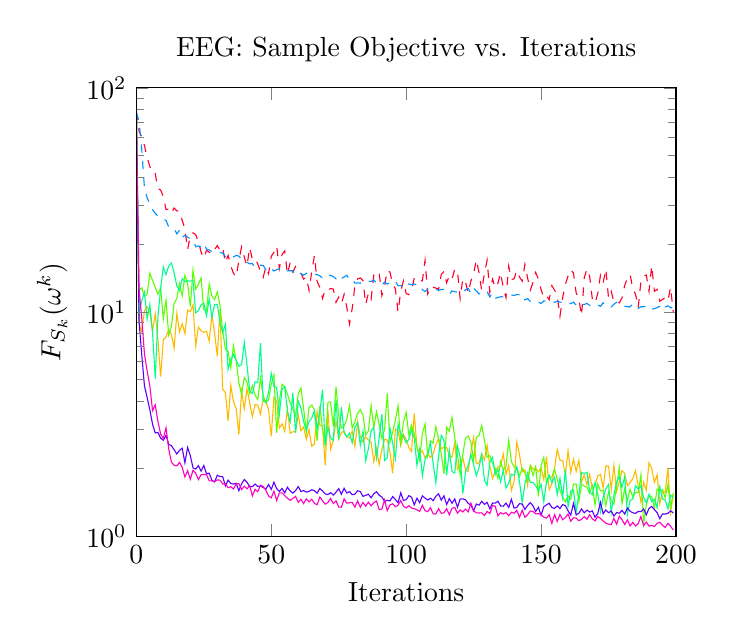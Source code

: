 % This file was created by matplotlib v0.1.0.
% Copyright (c) 2010--2014, Nico Schlömer <nico.schloemer@gmail.com>
% All rights reserved.
% 
% The lastest updates can be retrieved from
% 
% https://github.com/nschloe/matplotlib2tikz
% 
% where you can also submit bug reports and leavecomments.
% 
\begin{tikzpicture}

\definecolor{color1}{rgb}{1,0.728,0}
\definecolor{color0}{rgb}{1,0,0.16}
\definecolor{color3}{rgb}{0,1,0.548}
\definecolor{color2}{rgb}{0.36,1,0}
\definecolor{color5}{rgb}{0.355,0,1}
\definecolor{color4}{rgb}{0,0.562,1}
\definecolor{color6}{rgb}{1,0,0.75}

\begin{axis}[
title={EEG: Sample Objective vs. Iterations},
xlabel={Iterations},
ylabel={$F_{S_k}(\omega^k)$},
xmin=0, xmax=200,
ymin=1, ymax=100,
ymode=log,
axis on top
]
\addplot [color0, dashed]
coordinates {
(0,78.138)
(1,64.012)
(2.0,60.364)
(3,55.307)
(4,48.929)
(5,44.588)
(6.0,41.43)
(7,41.49)
(8,35.499)
(9.0,35.021)
(10,32.739)
(11,28.641)
(12,28.785)
(13,27.594)
(14,29.114)
(15,28.26)
(16,28.16)
(17,25.587)
(18,23.513)
(19,18.987)
(20,21.884)
(21,22.554)
(22,22.144)
(23,20.566)
(24,18.524)
(25,17.372)
(26,18.83)
(27,18.504)
(28,18.116)
(29,18.994)
(30,19.795)
(31,18.829)
(32,19.42)
(33,16.577)
(34,17.899)
(35,16.078)
(36,14.876)
(37,14.361)
(38,16.94)
(39,19.541)
(40,17.613)
(41,16.016)
(42,19.43)
(43,17.165)
(44,17.4)
(45,16.391)
(46,15.136)
(47,14.282)
(48,15.904)
(49,14.818)
(50,17.723)
(51,18.469)
(52,19.711)
(53,15.652)
(54,18.04)
(55,18.727)
(56,14.722)
(57,16.616)
(58,15.088)
(59,15.954)
(60,15.191)
(61,14.931)
(62,14.024)
(63,14.319)
(64,12.485)
(65,15.134)
(66,17.859)
(67,13.691)
(68,12.871)
(69,11.51)
(70,12.625)
(71,12.504)
(72,12.738)
(73,12.663)
(74,11.043)
(75,11.654)
(76,10.91)
(77,11.999)
(78,10.495)
(79,8.834)
(80,10.376)
(81,13.144)
(82,14.069)
(83,14.183)
(84,13.798)
(85,10.808)
(86,12.151)
(87,11.401)
(88,14.602)
(89,14.299)
(90,14.906)
(91,11.84)
(92,13.034)
(93,15.372)
(94,15.053)
(95,13.286)
(96,12.706)
(97,9.992)
(98,12.447)
(99,13.771)
(100,12.086)
(101,11.951)
(102,12.553)
(103,14.174)
(104,14.325)
(105,13.929)
(106,13.767)
(107,17.01)
(108,12.043)
(109,13.004)
(110,12.913)
(111,12.785)
(112,12.634)
(113,14.683)
(114,15.188)
(115,13.509)
(116,14.508)
(117,14.016)
(118,15.564)
(119,15.313)
(120,11.472)
(121,14.128)
(122,13.564)
(123,12.174)
(124,13.773)
(125,14.838)
(126,17.117)
(127,14.953)
(128,12.457)
(129,14.872)
(130,17.029)
(131,12.24)
(132,14.027)
(133,12.835)
(134,13.43)
(135,14.99)
(136,12.786)
(137,11.592)
(138,16.018)
(139,13.963)
(140,14.075)
(141,15.314)
(142,14.321)
(143,13.731)
(144,16.313)
(145,14.189)
(146,12.522)
(147,13.551)
(148,15.013)
(149,14.079)
(150,12.579)
(151,11.571)
(152,11.813)
(153,11.352)
(154,13.116)
(155,12.525)
(156,11.799)
(157,9.574)
(158,11.621)
(159,13.276)
(160,14.477)
(161,15.46)
(162,14.931)
(163,12.183)
(164,11.468)
(165,9.628)
(166,14.219)
(167,15.569)
(168,14.439)
(169,11.399)
(170,10.965)
(171,12.084)
(172,14.575)
(173,13.483)
(174,15.563)
(175,11.536)
(176,12.368)
(177,11.066)
(178,11.175)
(179,10.986)
(180,11.58)
(181,13.16)
(182,14.141)
(183,14.721)
(184,12.641)
(185,12.013)
(186,10.472)
(187,13.697)
(188,14.502)
(189,14.627)
(190,12.369)
(191,16.106)
(192,12.374)
(193,12.625)
(194,11.177)
(195,11.377)
(196,11.61)
(197,11.233)
(198,12.899)
(199,9.906)

};
\addplot [color1]
coordinates {
(0,77.223)
(1,8.912)
(2.0,8.142)
(3,10.116)
(4,10.573)
(5,9.971)
(6.0,8.242)
(7,9.798)
(8,7.515)
(9.0,5.148)
(10,7.536)
(11,7.74)
(12,8.355)
(13,7.937)
(14,6.895)
(15,9.845)
(16,8.162)
(17,8.874)
(18,8.017)
(19,10.194)
(20,10.035)
(21,10.778)
(22,7.08)
(23,8.571)
(24,8.247)
(25,8.13)
(26,8.202)
(27,7.423)
(28,9.73)
(29,8.042)
(30,6.339)
(31,10.315)
(32,4.536)
(33,4.368)
(34,3.271)
(35,4.71)
(36,3.972)
(37,3.71)
(38,2.843)
(39,4.438)
(40,3.703)
(41,4.541)
(42,3.933)
(43,3.422)
(44,3.866)
(45,3.847)
(46,3.499)
(47,4.097)
(48,4.004)
(49,3.662)
(50,2.789)
(51,4.16)
(52,3.98)
(53,3.038)
(54,3.173)
(55,2.937)
(56,3.71)
(57,2.877)
(58,2.922)
(59,2.94)
(60,3.483)
(61,2.951)
(62,3.073)
(63,2.707)
(64,2.985)
(65,2.519)
(66,2.581)
(67,3.597)
(68,3.13)
(69,3.105)
(70,2.073)
(71,3.649)
(72,2.441)
(73,2.684)
(74,3.272)
(75,2.708)
(76,2.906)
(77,2.938)
(78,2.78)
(79,2.742)
(80,2.939)
(81,2.517)
(82,3.243)
(83,2.788)
(84,2.622)
(85,2.778)
(86,2.684)
(87,2.629)
(88,2.152)
(89,2.466)
(90,2.089)
(91,2.443)
(92,2.707)
(93,2.682)
(94,2.374)
(95,1.907)
(96,3.008)
(97,2.96)
(98,2.544)
(99,2.845)
(100,2.699)
(101,2.485)
(102,2.387)
(103,3.531)
(104,2.497)
(105,2.339)
(106,2.405)
(107,2.233)
(108,2.335)
(109,2.245)
(110,2.329)
(111,2.564)
(112,2.729)
(113,2.453)
(114,2.494)
(115,2.492)
(116,2.284)
(117,2.255)
(118,2.604)
(119,1.987)
(120,2.086)
(121,2.244)
(122,1.973)
(123,1.949)
(124,2.373)
(125,2.757)
(126,2.104)
(127,2.127)
(128,2.326)
(129,2.192)
(130,2.541)
(131,2.056)
(132,1.812)
(133,1.951)
(134,2.036)
(135,2.057)
(136,2.329)
(137,1.889)
(138,2.074)
(139,1.603)
(140,1.757)
(141,2.629)
(142,2.314)
(143,1.934)
(144,1.976)
(145,1.682)
(146,2.073)
(147,1.987)
(148,2.008)
(149,1.934)
(150,2.02)
(151,1.789)
(152,2.262)
(153,1.613)
(154,1.711)
(155,2.014)
(156,2.438)
(157,2.187)
(158,2.169)
(159,1.883)
(160,2.402)
(161,1.924)
(162,2.207)
(163,1.947)
(164,2.177)
(165,1.75)
(166,1.878)
(167,1.701)
(168,1.89)
(169,1.636)
(170,1.688)
(171,1.858)
(172,1.889)
(173,1.645)
(174,2.059)
(175,2.054)
(176,1.613)
(177,2.067)
(178,1.582)
(179,1.75)
(180,1.962)
(181,1.905)
(182,1.677)
(183,1.736)
(184,1.806)
(185,1.964)
(186,1.671)
(187,1.42)
(188,1.742)
(189,1.605)
(190,2.126)
(191,2.004)
(192,1.739)
(193,1.878)
(194,1.397)
(195,1.583)
(196,1.571)
(197,2.017)
(198,1.281)
(199,1.524)

};
\addplot [color2]
coordinates {
(0,79.844)
(1,12.478)
(2.0,12.832)
(3,11.737)
(4,12.033)
(5,14.903)
(6.0,13.836)
(7,12.903)
(8,12.006)
(9.0,12.851)
(10,9.328)
(11,11.286)
(12,7.888)
(13,8.642)
(14,10.935)
(15,11.478)
(16,13.415)
(17,11.808)
(18,14.585)
(19,13.459)
(20,10.581)
(21,15.381)
(22,12.643)
(23,13.286)
(24,14.195)
(25,10.232)
(26,10.116)
(27,13.347)
(28,11.774)
(29,11.372)
(30,12.31)
(31,10.721)
(32,8.277)
(33,6.816)
(34,6.707)
(35,5.639)
(36,7.078)
(37,6.062)
(38,4.837)
(39,4.296)
(40,5.101)
(41,4.874)
(42,4.319)
(43,4.688)
(44,4.263)
(45,4.072)
(46,5.082)
(47,4.242)
(48,3.93)
(49,4.065)
(50,4.765)
(51,5.243)
(52,2.888)
(53,4.036)
(54,4.763)
(55,4.65)
(56,4.306)
(57,3.937)
(58,3.703)
(59,3.437)
(60,4.317)
(61,4.574)
(62,3.707)
(63,2.924)
(64,3.744)
(65,3.845)
(66,3.668)
(67,2.665)
(68,3.806)
(69,2.995)
(70,2.571)
(71,3.946)
(72,3.974)
(73,3.093)
(74,4.644)
(75,3.451)
(76,3.036)
(77,3.102)
(78,3.325)
(79,3.83)
(80,3.031)
(81,3.242)
(82,3.537)
(83,3.675)
(84,3.468)
(85,2.831)
(86,2.946)
(87,3.828)
(88,3.065)
(89,3.59)
(90,3.147)
(91,2.732)
(92,2.993)
(93,4.336)
(94,2.632)
(95,2.903)
(96,3.287)
(97,3.819)
(98,2.601)
(99,3.218)
(100,3.567)
(101,2.826)
(102,3.131)
(103,2.874)
(104,2.508)
(105,2.192)
(106,2.878)
(107,3.164)
(108,2.281)
(109,2.663)
(110,2.598)
(111,3.08)
(112,2.724)
(113,2.335)
(114,1.897)
(115,3.064)
(116,2.944)
(117,3.381)
(118,2.754)
(119,2.313)
(120,1.878)
(121,2.319)
(122,2.738)
(123,2.799)
(124,2.629)
(125,2.167)
(126,2.762)
(127,2.812)
(128,3.121)
(129,2.686)
(130,2.252)
(131,2.288)
(132,2.106)
(133,2.005)
(134,1.807)
(135,2.149)
(136,1.971)
(137,2.045)
(138,2.675)
(139,2.151)
(140,2.038)
(141,2.03)
(142,1.848)
(143,2.011)
(144,1.923)
(145,1.77)
(146,2.061)
(147,1.867)
(148,2.043)
(149,1.508)
(150,2.066)
(151,2.248)
(152,1.718)
(153,1.823)
(154,1.838)
(155,1.995)
(156,1.798)
(157,1.607)
(158,1.494)
(159,1.422)
(160,1.511)
(161,1.46)
(162,1.705)
(163,1.71)
(164,1.427)
(165,1.705)
(166,1.673)
(167,1.655)
(168,1.556)
(169,1.685)
(170,1.377)
(171,1.711)
(172,1.594)
(173,1.604)
(174,1.371)
(175,1.577)
(176,1.438)
(177,1.392)
(178,1.681)
(179,2.017)
(180,1.401)
(181,1.631)
(182,1.442)
(183,1.621)
(184,1.495)
(185,1.567)
(186,1.565)
(187,1.877)
(188,1.144)
(189,1.381)
(190,1.52)
(191,1.503)
(192,1.339)
(193,1.625)
(194,1.584)
(195,1.617)
(196,1.485)
(197,1.7)
(198,1.348)
(199,1.563)

};
\addplot [color3]
coordinates {
(0,79.213)
(1,9.791)
(2.0,11.222)
(3,12.274)
(4,9.306)
(5,10.814)
(6.0,8.097)
(7,5.052)
(8,9.545)
(9.0,12.749)
(10,15.893)
(11,14.693)
(12,16.031)
(13,16.546)
(14,14.98)
(15,13.089)
(16,12.458)
(17,14.113)
(18,13.633)
(19,13.794)
(20,13.731)
(21,13.798)
(22,9.924)
(23,10.137)
(24,10.785)
(25,10.962)
(26,9.61)
(27,11.451)
(28,9.463)
(29,10.816)
(30,10.823)
(31,9.023)
(32,8.091)
(33,8.802)
(34,5.553)
(35,6.147)
(36,6.494)
(37,6.078)
(38,5.726)
(39,5.825)
(40,7.336)
(41,5.816)
(42,4.46)
(43,4.331)
(44,4.885)
(45,4.847)
(46,7.265)
(47,4.015)
(48,3.96)
(49,4.358)
(50,5.337)
(51,4.648)
(52,4.618)
(53,3.5)
(54,4.54)
(55,4.642)
(56,3.591)
(57,3.234)
(58,4.355)
(59,2.883)
(60,4.005)
(61,3.724)
(62,3.247)
(63,2.963)
(64,3.24)
(65,3.373)
(66,3.627)
(67,3.003)
(68,3.587)
(69,4.508)
(70,2.545)
(71,3.064)
(72,2.74)
(73,2.674)
(74,4.057)
(75,2.699)
(76,3.768)
(77,2.893)
(78,2.77)
(79,2.886)
(80,2.613)
(81,3.07)
(82,3.206)
(83,2.543)
(84,2.946)
(85,2.171)
(86,2.454)
(87,2.947)
(88,3.06)
(89,2.239)
(90,2.746)
(91,3.502)
(92,2.177)
(93,2.242)
(94,3.034)
(95,2.594)
(96,2.22)
(97,3.161)
(98,2.869)
(99,2.779)
(100,2.611)
(101,2.707)
(102,2.986)
(103,2.734)
(104,2.071)
(105,2.447)
(106,1.858)
(107,2.195)
(108,2.331)
(109,2.6)
(110,2.114)
(111,1.733)
(112,2.264)
(113,2.817)
(114,2.676)
(115,1.871)
(116,2.413)
(117,1.939)
(118,1.914)
(119,2.532)
(120,2.257)
(121,1.551)
(122,1.929)
(123,2.069)
(124,2.316)
(125,2.088)
(126,1.862)
(127,2.023)
(128,2.308)
(129,1.774)
(130,1.69)
(131,2.142)
(132,2.253)
(133,1.879)
(134,1.99)
(135,1.746)
(136,1.97)
(137,1.641)
(138,1.72)
(139,1.891)
(140,1.867)
(141,2.038)
(142,1.752)
(143,1.414)
(144,1.709)
(145,1.912)
(146,1.737)
(147,1.739)
(148,1.679)
(149,1.601)
(150,1.704)
(151,1.425)
(152,1.744)
(153,1.873)
(154,1.735)
(155,1.829)
(156,1.536)
(157,1.813)
(158,1.489)
(159,1.981)
(160,1.354)
(161,1.593)
(162,1.608)
(163,1.281)
(164,1.538)
(165,1.927)
(166,1.902)
(167,1.93)
(168,1.58)
(169,1.533)
(170,1.735)
(171,1.544)
(172,1.287)
(173,1.486)
(174,1.625)
(175,1.702)
(176,1.274)
(177,1.532)
(178,1.745)
(179,1.847)
(180,1.649)
(181,1.846)
(182,1.255)
(183,1.445)
(184,1.464)
(185,1.68)
(186,1.62)
(187,1.676)
(188,1.49)
(189,1.41)
(190,1.539)
(191,1.428)
(192,1.46)
(193,1.34)
(194,1.664)
(195,1.464)
(196,1.451)
(197,1.324)
(198,1.523)
(199,1.491)

};
\addplot [color4, dashed]
coordinates {
(0,78.318)
(1,70.975)
(2.0,53.419)
(3,35.77)
(4,32.319)
(5,30.429)
(6.0,28.664)
(7,27.557)
(8,26.722)
(9.0,26.125)
(10,25.851)
(11,25.645)
(12,23.964)
(13,23.852)
(14,23.626)
(15,22.329)
(16,23.188)
(17,21.544)
(18,21.981)
(19,21.578)
(20,21.228)
(21,20.912)
(22,19.553)
(23,19.718)
(24,19.536)
(25,20.261)
(26,19.077)
(27,18.906)
(28,18.597)
(29,18.537)
(30,18.443)
(31,18.438)
(32,18.323)
(33,17.672)
(34,17.79)
(35,18.023)
(36,17.614)
(37,17.881)
(38,17.774)
(39,17.192)
(40,17.073)
(41,16.679)
(42,16.407)
(43,16.458)
(44,15.741)
(45,15.798)
(46,16.169)
(47,16.156)
(48,15.46)
(49,15.881)
(50,15.606)
(51,15.246)
(52,15.449)
(53,15.597)
(54,15.149)
(55,15.173)
(56,15.262)
(57,15.284)
(58,15.273)
(59,14.707)
(60,15.112)
(61,14.836)
(62,14.611)
(63,14.893)
(64,14.88)
(65,15.007)
(66,14.782)
(67,14.681)
(68,14.512)
(69,14.173)
(70,14.628)
(71,14.625)
(72,14.578)
(73,14.391)
(74,14.073)
(75,14.53)
(76,14.112)
(77,14.332)
(78,14.581)
(79,13.931)
(80,14.021)
(81,13.456)
(82,13.489)
(83,13.451)
(84,13.752)
(85,13.767)
(86,13.702)
(87,13.702)
(88,13.896)
(89,13.485)
(90,13.348)
(91,13.172)
(92,13.613)
(93,13.329)
(94,13.504)
(95,13.445)
(96,13.756)
(97,13.101)
(98,13.121)
(99,12.869)
(100,13.331)
(101,13.335)
(102,13.247)
(103,13.333)
(104,13.211)
(105,13.257)
(106,12.596)
(107,12.342)
(108,12.642)
(109,12.623)
(110,12.714)
(111,12.686)
(112,12.474)
(113,12.616)
(114,12.633)
(115,12.191)
(116,12.002)
(117,12.43)
(118,12.311)
(119,12.274)
(120,12.208)
(121,12.26)
(122,12.572)
(123,12.73)
(124,12.102)
(125,12.779)
(126,12.413)
(127,12.049)
(128,12.259)
(129,12.473)
(130,12.334)
(131,11.672)
(132,12.141)
(133,11.508)
(134,11.616)
(135,11.703)
(136,11.689)
(137,11.737)
(138,11.865)
(139,11.917)
(140,11.852)
(141,11.972)
(142,11.938)
(143,12.027)
(144,11.337)
(145,11.489)
(146,11.146)
(147,11.152)
(148,11.041)
(149,11.106)
(150,10.906)
(151,11.203)
(152,11.172)
(153,11.18)
(154,11.167)
(155,11.05)
(156,11.179)
(157,11.078)
(158,10.987)
(159,11.052)
(160,11.031)
(161,10.893)
(162,11.075)
(163,10.737)
(164,10.988)
(165,10.788)
(166,10.81)
(167,10.922)
(168,10.715)
(169,10.818)
(170,10.676)
(171,10.755)
(172,10.601)
(173,10.996)
(174,10.636)
(175,10.496)
(176,10.54)
(177,10.839)
(178,11.059)
(179,10.769)
(180,10.715)
(181,10.619)
(182,10.559)
(183,10.556)
(184,10.876)
(185,10.787)
(186,10.378)
(187,10.563)
(188,10.562)
(189,10.642)
(190,10.617)
(191,10.283)
(192,10.364)
(193,10.46)
(194,10.613)
(195,10.947)
(196,10.531)
(197,10.665)
(198,10.449)
(199,10.468)

};
\addplot [color5]
coordinates {
(0,78.326)
(1,9.085)
(2.0,6.449)
(3,4.686)
(4,4.157)
(5,3.666)
(6.0,3.16)
(7,2.889)
(8,2.905)
(9.0,2.737)
(10,2.678)
(11,2.816)
(12,2.57)
(13,2.534)
(14,2.431)
(15,2.327)
(16,2.415)
(17,2.469)
(18,2.126)
(19,2.49)
(20,2.289)
(21,2.017)
(22,1.994)
(23,2.065)
(24,1.952)
(25,2.066)
(26,1.9)
(27,1.911)
(28,1.777)
(29,1.746)
(30,1.871)
(31,1.845)
(32,1.845)
(33,1.674)
(34,1.78)
(35,1.718)
(36,1.708)
(37,1.721)
(38,1.596)
(39,1.711)
(40,1.791)
(41,1.741)
(42,1.662)
(43,1.664)
(44,1.709)
(45,1.667)
(46,1.675)
(47,1.649)
(48,1.623)
(49,1.701)
(50,1.617)
(51,1.742)
(52,1.63)
(53,1.583)
(54,1.633)
(55,1.562)
(56,1.654)
(57,1.592)
(58,1.557)
(59,1.598)
(60,1.666)
(61,1.583)
(62,1.598)
(63,1.573)
(64,1.584)
(65,1.612)
(66,1.594)
(67,1.556)
(68,1.632)
(69,1.592)
(70,1.543)
(71,1.533)
(72,1.564)
(73,1.525)
(74,1.572)
(75,1.63)
(76,1.539)
(77,1.636)
(78,1.559)
(79,1.583)
(80,1.531)
(81,1.54)
(82,1.595)
(83,1.582)
(84,1.506)
(85,1.521)
(86,1.54)
(87,1.483)
(88,1.546)
(89,1.579)
(90,1.523)
(91,1.495)
(92,1.43)
(93,1.446)
(94,1.437)
(95,1.502)
(96,1.458)
(97,1.41)
(98,1.562)
(99,1.444)
(100,1.455)
(101,1.518)
(102,1.491)
(103,1.38)
(104,1.477)
(105,1.411)
(106,1.513)
(107,1.479)
(108,1.451)
(109,1.477)
(110,1.44)
(111,1.508)
(112,1.546)
(113,1.448)
(114,1.514)
(115,1.385)
(116,1.471)
(117,1.402)
(118,1.467)
(119,1.347)
(120,1.464)
(121,1.468)
(122,1.453)
(123,1.401)
(124,1.376)
(125,1.297)
(126,1.392)
(127,1.375)
(128,1.431)
(129,1.386)
(130,1.416)
(131,1.326)
(132,1.406)
(133,1.405)
(134,1.433)
(135,1.364)
(136,1.361)
(137,1.405)
(138,1.344)
(139,1.461)
(140,1.334)
(141,1.344)
(142,1.397)
(143,1.391)
(144,1.316)
(145,1.371)
(146,1.412)
(147,1.367)
(148,1.289)
(149,1.345)
(150,1.238)
(151,1.354)
(152,1.38)
(153,1.403)
(154,1.343)
(155,1.331)
(156,1.366)
(157,1.328)
(158,1.384)
(159,1.369)
(160,1.298)
(161,1.241)
(162,1.4)
(163,1.245)
(164,1.265)
(165,1.324)
(166,1.271)
(167,1.307)
(168,1.282)
(169,1.297)
(170,1.215)
(171,1.26)
(172,1.416)
(173,1.259)
(174,1.31)
(175,1.273)
(176,1.295)
(177,1.229)
(178,1.276)
(179,1.265)
(180,1.304)
(181,1.255)
(182,1.337)
(183,1.292)
(184,1.272)
(185,1.264)
(186,1.29)
(187,1.287)
(188,1.322)
(189,1.246)
(190,1.33)
(191,1.358)
(192,1.314)
(193,1.274)
(194,1.198)
(195,1.257)
(196,1.255)
(197,1.265)
(198,1.298)
(199,1.269)

};
\addplot [color6]
coordinates {
(0,76.248)
(1,12.637)
(2.0,9.389)
(3,6.519)
(4,5.457)
(5,4.679)
(6.0,3.636)
(7,3.853)
(8,3.253)
(9.0,2.854)
(10,2.724)
(11,3.045)
(12,2.449)
(13,2.143)
(14,2.07)
(15,2.059)
(16,2.135)
(17,2.028)
(18,1.837)
(19,1.959)
(20,1.795)
(21,1.968)
(22,1.909)
(23,1.79)
(24,1.883)
(25,1.885)
(26,1.884)
(27,1.767)
(28,1.764)
(29,1.756)
(30,1.782)
(31,1.779)
(32,1.708)
(33,1.715)
(34,1.647)
(35,1.663)
(36,1.624)
(37,1.711)
(38,1.718)
(39,1.614)
(40,1.672)
(41,1.626)
(42,1.683)
(43,1.512)
(44,1.619)
(45,1.58)
(46,1.69)
(47,1.665)
(48,1.605)
(49,1.511)
(50,1.484)
(51,1.589)
(52,1.442)
(53,1.561)
(54,1.561)
(55,1.518)
(56,1.477)
(57,1.447)
(58,1.473)
(59,1.505)
(60,1.417)
(61,1.461)
(62,1.398)
(63,1.468)
(64,1.424)
(65,1.461)
(66,1.401)
(67,1.381)
(68,1.495)
(69,1.44)
(70,1.39)
(71,1.415)
(72,1.474)
(73,1.398)
(74,1.437)
(75,1.349)
(76,1.347)
(77,1.468)
(78,1.404)
(79,1.41)
(80,1.415)
(81,1.348)
(82,1.438)
(83,1.346)
(84,1.415)
(85,1.361)
(86,1.42)
(87,1.366)
(88,1.412)
(89,1.435)
(90,1.313)
(91,1.322)
(92,1.452)
(93,1.3)
(94,1.379)
(95,1.395)
(96,1.355)
(97,1.375)
(98,1.443)
(99,1.362)
(100,1.337)
(101,1.368)
(102,1.335)
(103,1.329)
(104,1.31)
(105,1.291)
(106,1.374)
(107,1.3)
(108,1.286)
(109,1.341)
(110,1.258)
(111,1.256)
(112,1.327)
(113,1.265)
(114,1.271)
(115,1.327)
(116,1.246)
(117,1.333)
(118,1.344)
(119,1.267)
(120,1.309)
(121,1.283)
(122,1.321)
(123,1.284)
(124,1.404)
(125,1.299)
(126,1.271)
(127,1.269)
(128,1.272)
(129,1.238)
(130,1.29)
(131,1.262)
(132,1.369)
(133,1.361)
(134,1.233)
(135,1.274)
(136,1.257)
(137,1.274)
(138,1.234)
(139,1.279)
(140,1.266)
(141,1.304)
(142,1.214)
(143,1.307)
(144,1.214)
(145,1.247)
(146,1.296)
(147,1.289)
(148,1.258)
(149,1.261)
(150,1.252)
(151,1.215)
(152,1.204)
(153,1.247)
(154,1.141)
(155,1.248)
(156,1.165)
(157,1.25)
(158,1.185)
(159,1.211)
(160,1.256)
(161,1.167)
(162,1.208)
(163,1.205)
(164,1.172)
(165,1.19)
(166,1.222)
(167,1.19)
(168,1.248)
(169,1.194)
(170,1.171)
(171,1.224)
(172,1.2)
(173,1.169)
(174,1.143)
(175,1.132)
(176,1.127)
(177,1.201)
(178,1.132)
(179,1.228)
(180,1.184)
(181,1.128)
(182,1.182)
(183,1.111)
(184,1.153)
(185,1.111)
(186,1.138)
(187,1.224)
(188,1.115)
(189,1.156)
(190,1.109)
(191,1.117)
(192,1.105)
(193,1.141)
(194,1.154)
(195,1.118)
(196,1.094)
(197,1.143)
(198,1.107)
(199,1.066)

};
\path [draw=black, fill opacity=0] (axis cs:13,100)--(axis cs:13,100);

\path [draw=black, fill opacity=0] (axis cs:200,13)--(axis cs:200,13);

\path [draw=black, fill opacity=0] (axis cs:13,1)--(axis cs:13,1);

\path [draw=black, fill opacity=0] (axis cs:0,13)--(axis cs:0,13);

\end{axis}

\end{tikzpicture}